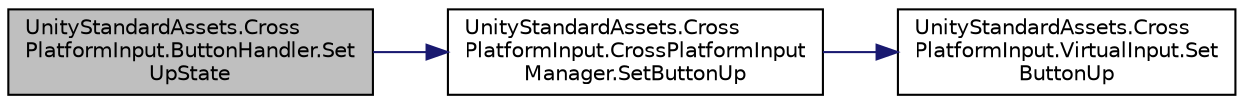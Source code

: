 digraph "UnityStandardAssets.CrossPlatformInput.ButtonHandler.SetUpState"
{
 // LATEX_PDF_SIZE
  edge [fontname="Helvetica",fontsize="10",labelfontname="Helvetica",labelfontsize="10"];
  node [fontname="Helvetica",fontsize="10",shape=record];
  rankdir="LR";
  Node13 [label="UnityStandardAssets.Cross\lPlatformInput.ButtonHandler.Set\lUpState",height=0.2,width=0.4,color="black", fillcolor="grey75", style="filled", fontcolor="black",tooltip=" "];
  Node13 -> Node14 [color="midnightblue",fontsize="10",style="solid",fontname="Helvetica"];
  Node14 [label="UnityStandardAssets.Cross\lPlatformInput.CrossPlatformInput\lManager.SetButtonUp",height=0.2,width=0.4,color="black", fillcolor="white", style="filled",URL="$class_unity_standard_assets_1_1_cross_platform_input_1_1_cross_platform_input_manager.html#adc185d28b9d06ee83035ef9b255682e1",tooltip=" "];
  Node14 -> Node15 [color="midnightblue",fontsize="10",style="solid",fontname="Helvetica"];
  Node15 [label="UnityStandardAssets.Cross\lPlatformInput.VirtualInput.Set\lButtonUp",height=0.2,width=0.4,color="black", fillcolor="white", style="filled",URL="$class_unity_standard_assets_1_1_cross_platform_input_1_1_virtual_input.html#a03e5f4e3650d7322569b5b39f53a8522",tooltip=" "];
}
